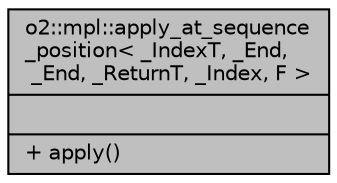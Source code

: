 digraph "o2::mpl::apply_at_sequence_position&lt; _IndexT, _End, _End, _ReturnT, _Index, F &gt;"
{
 // INTERACTIVE_SVG=YES
  bgcolor="transparent";
  edge [fontname="Helvetica",fontsize="10",labelfontname="Helvetica",labelfontsize="10"];
  node [fontname="Helvetica",fontsize="10",shape=record];
  Node1 [label="{o2::mpl::apply_at_sequence\l_position\< _IndexT, _End,\l _End, _ReturnT, _Index, F \>\n||+ apply()\l}",height=0.2,width=0.4,color="black", fillcolor="grey75", style="filled", fontcolor="black"];
}
